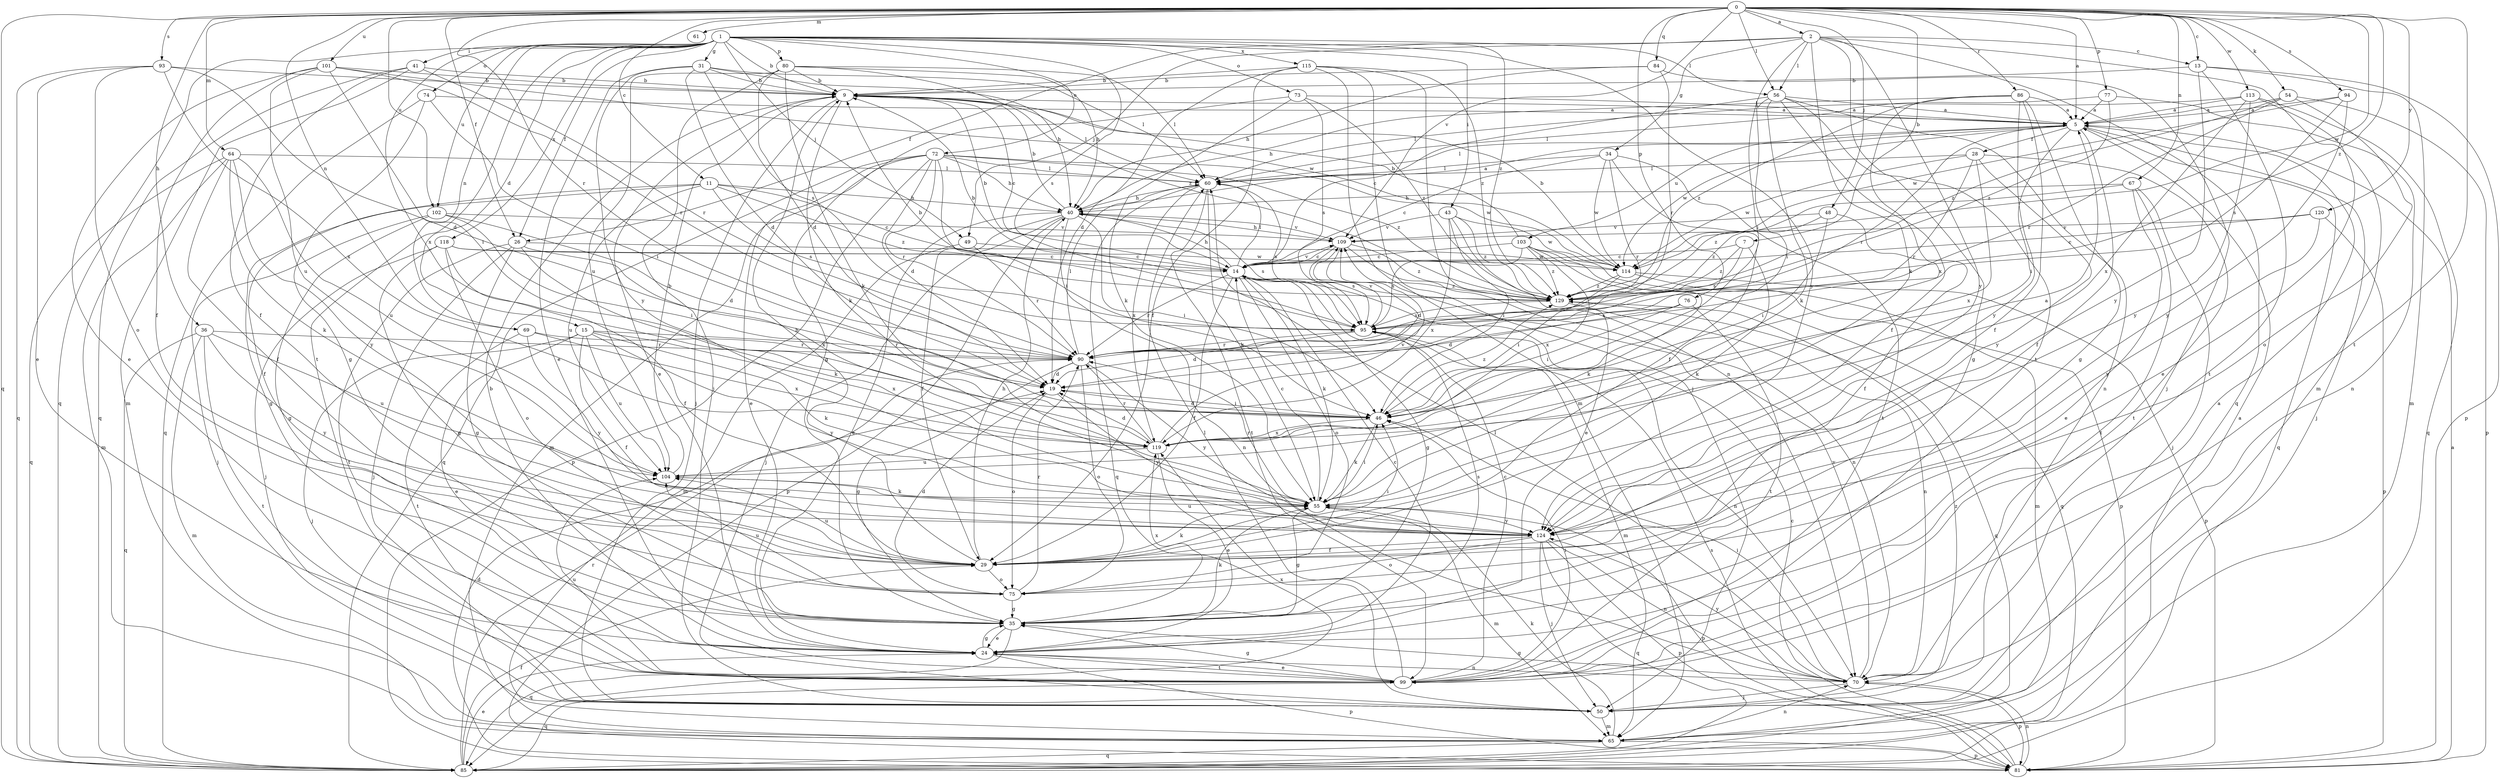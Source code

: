 strict digraph  {
0;
1;
2;
5;
7;
9;
11;
13;
14;
15;
19;
24;
26;
28;
29;
31;
34;
35;
36;
40;
41;
43;
46;
48;
49;
50;
54;
55;
56;
60;
61;
64;
65;
67;
69;
70;
72;
73;
74;
75;
76;
77;
80;
81;
84;
85;
86;
90;
93;
94;
95;
99;
101;
102;
103;
104;
109;
113;
114;
115;
118;
119;
120;
124;
129;
0 -> 2  [label=a];
0 -> 5  [label=a];
0 -> 7  [label=b];
0 -> 11  [label=c];
0 -> 13  [label=c];
0 -> 26  [label=f];
0 -> 36  [label=h];
0 -> 48  [label=j];
0 -> 54  [label=k];
0 -> 56  [label=l];
0 -> 61  [label=m];
0 -> 64  [label=m];
0 -> 67  [label=n];
0 -> 69  [label=n];
0 -> 76  [label=p];
0 -> 77  [label=p];
0 -> 84  [label=q];
0 -> 85  [label=q];
0 -> 86  [label=r];
0 -> 90  [label=r];
0 -> 93  [label=s];
0 -> 94  [label=s];
0 -> 99  [label=t];
0 -> 101  [label=u];
0 -> 102  [label=u];
0 -> 109  [label=v];
0 -> 113  [label=w];
0 -> 114  [label=w];
0 -> 120  [label=y];
0 -> 129  [label=z];
1 -> 9  [label=b];
1 -> 15  [label=d];
1 -> 26  [label=f];
1 -> 31  [label=g];
1 -> 41  [label=i];
1 -> 43  [label=i];
1 -> 49  [label=j];
1 -> 56  [label=l];
1 -> 69  [label=n];
1 -> 72  [label=o];
1 -> 73  [label=o];
1 -> 74  [label=o];
1 -> 80  [label=p];
1 -> 85  [label=q];
1 -> 95  [label=s];
1 -> 99  [label=t];
1 -> 102  [label=u];
1 -> 115  [label=x];
1 -> 118  [label=x];
1 -> 119  [label=x];
1 -> 124  [label=y];
1 -> 129  [label=z];
2 -> 13  [label=c];
2 -> 26  [label=f];
2 -> 34  [label=g];
2 -> 46  [label=i];
2 -> 49  [label=j];
2 -> 55  [label=k];
2 -> 56  [label=l];
2 -> 65  [label=m];
2 -> 85  [label=q];
2 -> 99  [label=t];
2 -> 124  [label=y];
5 -> 28  [label=f];
5 -> 29  [label=f];
5 -> 46  [label=i];
5 -> 50  [label=j];
5 -> 60  [label=l];
5 -> 85  [label=q];
5 -> 90  [label=r];
5 -> 103  [label=u];
5 -> 114  [label=w];
7 -> 14  [label=c];
7 -> 55  [label=k];
7 -> 95  [label=s];
7 -> 129  [label=z];
9 -> 5  [label=a];
9 -> 14  [label=c];
9 -> 24  [label=e];
9 -> 50  [label=j];
9 -> 55  [label=k];
9 -> 60  [label=l];
11 -> 14  [label=c];
11 -> 29  [label=f];
11 -> 35  [label=g];
11 -> 40  [label=h];
11 -> 95  [label=s];
11 -> 104  [label=u];
11 -> 129  [label=z];
13 -> 9  [label=b];
13 -> 65  [label=m];
13 -> 81  [label=p];
13 -> 99  [label=t];
13 -> 124  [label=y];
14 -> 9  [label=b];
14 -> 29  [label=f];
14 -> 35  [label=g];
14 -> 40  [label=h];
14 -> 55  [label=k];
14 -> 60  [label=l];
14 -> 75  [label=o];
14 -> 90  [label=r];
14 -> 109  [label=v];
14 -> 129  [label=z];
15 -> 24  [label=e];
15 -> 29  [label=f];
15 -> 50  [label=j];
15 -> 55  [label=k];
15 -> 90  [label=r];
15 -> 104  [label=u];
15 -> 119  [label=x];
15 -> 124  [label=y];
19 -> 46  [label=i];
19 -> 75  [label=o];
19 -> 124  [label=y];
24 -> 14  [label=c];
24 -> 35  [label=g];
24 -> 70  [label=n];
24 -> 81  [label=p];
24 -> 99  [label=t];
26 -> 35  [label=g];
26 -> 50  [label=j];
26 -> 55  [label=k];
26 -> 99  [label=t];
26 -> 114  [label=w];
26 -> 119  [label=x];
28 -> 60  [label=l];
28 -> 90  [label=r];
28 -> 99  [label=t];
28 -> 114  [label=w];
28 -> 119  [label=x];
28 -> 124  [label=y];
29 -> 9  [label=b];
29 -> 40  [label=h];
29 -> 46  [label=i];
29 -> 55  [label=k];
29 -> 75  [label=o];
29 -> 104  [label=u];
31 -> 9  [label=b];
31 -> 19  [label=d];
31 -> 24  [label=e];
31 -> 40  [label=h];
31 -> 60  [label=l];
31 -> 95  [label=s];
31 -> 124  [label=y];
34 -> 14  [label=c];
34 -> 29  [label=f];
34 -> 60  [label=l];
34 -> 90  [label=r];
34 -> 99  [label=t];
34 -> 114  [label=w];
35 -> 24  [label=e];
35 -> 55  [label=k];
35 -> 85  [label=q];
35 -> 95  [label=s];
35 -> 119  [label=x];
36 -> 65  [label=m];
36 -> 85  [label=q];
36 -> 90  [label=r];
36 -> 99  [label=t];
36 -> 104  [label=u];
36 -> 124  [label=y];
40 -> 5  [label=a];
40 -> 9  [label=b];
40 -> 24  [label=e];
40 -> 29  [label=f];
40 -> 46  [label=i];
40 -> 50  [label=j];
40 -> 70  [label=n];
40 -> 81  [label=p];
40 -> 95  [label=s];
40 -> 109  [label=v];
41 -> 9  [label=b];
41 -> 29  [label=f];
41 -> 65  [label=m];
41 -> 85  [label=q];
41 -> 90  [label=r];
43 -> 24  [label=e];
43 -> 46  [label=i];
43 -> 109  [label=v];
43 -> 114  [label=w];
43 -> 119  [label=x];
43 -> 129  [label=z];
46 -> 19  [label=d];
46 -> 55  [label=k];
46 -> 119  [label=x];
46 -> 129  [label=z];
48 -> 29  [label=f];
48 -> 46  [label=i];
48 -> 109  [label=v];
48 -> 129  [label=z];
49 -> 14  [label=c];
49 -> 65  [label=m];
49 -> 90  [label=r];
50 -> 5  [label=a];
50 -> 65  [label=m];
50 -> 119  [label=x];
50 -> 129  [label=z];
54 -> 5  [label=a];
54 -> 75  [label=o];
54 -> 81  [label=p];
54 -> 90  [label=r];
54 -> 129  [label=z];
55 -> 14  [label=c];
55 -> 35  [label=g];
55 -> 46  [label=i];
55 -> 65  [label=m];
55 -> 81  [label=p];
55 -> 90  [label=r];
55 -> 124  [label=y];
56 -> 5  [label=a];
56 -> 14  [label=c];
56 -> 29  [label=f];
56 -> 35  [label=g];
56 -> 46  [label=i];
56 -> 55  [label=k];
56 -> 70  [label=n];
60 -> 40  [label=h];
60 -> 55  [label=k];
60 -> 85  [label=q];
60 -> 95  [label=s];
60 -> 99  [label=t];
60 -> 119  [label=x];
64 -> 29  [label=f];
64 -> 55  [label=k];
64 -> 60  [label=l];
64 -> 65  [label=m];
64 -> 85  [label=q];
64 -> 104  [label=u];
64 -> 124  [label=y];
65 -> 55  [label=k];
65 -> 70  [label=n];
65 -> 81  [label=p];
65 -> 85  [label=q];
67 -> 24  [label=e];
67 -> 40  [label=h];
67 -> 50  [label=j];
67 -> 99  [label=t];
67 -> 129  [label=z];
69 -> 90  [label=r];
69 -> 99  [label=t];
69 -> 119  [label=x];
69 -> 124  [label=y];
70 -> 5  [label=a];
70 -> 35  [label=g];
70 -> 46  [label=i];
70 -> 50  [label=j];
70 -> 60  [label=l];
70 -> 81  [label=p];
70 -> 109  [label=v];
70 -> 124  [label=y];
72 -> 19  [label=d];
72 -> 24  [label=e];
72 -> 40  [label=h];
72 -> 46  [label=i];
72 -> 60  [label=l];
72 -> 65  [label=m];
72 -> 81  [label=p];
72 -> 85  [label=q];
72 -> 90  [label=r];
72 -> 114  [label=w];
72 -> 129  [label=z];
73 -> 5  [label=a];
73 -> 35  [label=g];
73 -> 55  [label=k];
73 -> 95  [label=s];
73 -> 129  [label=z];
74 -> 5  [label=a];
74 -> 35  [label=g];
74 -> 46  [label=i];
74 -> 85  [label=q];
75 -> 19  [label=d];
75 -> 35  [label=g];
75 -> 90  [label=r];
75 -> 104  [label=u];
76 -> 19  [label=d];
76 -> 46  [label=i];
76 -> 95  [label=s];
76 -> 99  [label=t];
77 -> 5  [label=a];
77 -> 60  [label=l];
77 -> 70  [label=n];
77 -> 129  [label=z];
80 -> 9  [label=b];
80 -> 19  [label=d];
80 -> 40  [label=h];
80 -> 50  [label=j];
80 -> 55  [label=k];
80 -> 60  [label=l];
80 -> 104  [label=u];
80 -> 129  [label=z];
81 -> 5  [label=a];
81 -> 14  [label=c];
81 -> 19  [label=d];
81 -> 70  [label=n];
81 -> 95  [label=s];
84 -> 9  [label=b];
84 -> 40  [label=h];
84 -> 50  [label=j];
84 -> 90  [label=r];
85 -> 24  [label=e];
85 -> 29  [label=f];
85 -> 90  [label=r];
86 -> 5  [label=a];
86 -> 29  [label=f];
86 -> 35  [label=g];
86 -> 40  [label=h];
86 -> 119  [label=x];
86 -> 124  [label=y];
86 -> 129  [label=z];
90 -> 19  [label=d];
90 -> 35  [label=g];
90 -> 60  [label=l];
90 -> 75  [label=o];
90 -> 124  [label=y];
93 -> 9  [label=b];
93 -> 19  [label=d];
93 -> 24  [label=e];
93 -> 75  [label=o];
93 -> 85  [label=q];
93 -> 119  [label=x];
94 -> 5  [label=a];
94 -> 95  [label=s];
94 -> 114  [label=w];
94 -> 124  [label=y];
95 -> 9  [label=b];
95 -> 19  [label=d];
95 -> 65  [label=m];
95 -> 70  [label=n];
95 -> 90  [label=r];
95 -> 109  [label=v];
99 -> 9  [label=b];
99 -> 14  [label=c];
99 -> 24  [label=e];
99 -> 35  [label=g];
99 -> 46  [label=i];
99 -> 60  [label=l];
99 -> 85  [label=q];
99 -> 104  [label=u];
101 -> 9  [label=b];
101 -> 24  [label=e];
101 -> 29  [label=f];
101 -> 46  [label=i];
101 -> 90  [label=r];
101 -> 104  [label=u];
101 -> 114  [label=w];
102 -> 19  [label=d];
102 -> 35  [label=g];
102 -> 46  [label=i];
102 -> 50  [label=j];
102 -> 109  [label=v];
103 -> 9  [label=b];
103 -> 14  [label=c];
103 -> 55  [label=k];
103 -> 81  [label=p];
103 -> 85  [label=q];
103 -> 95  [label=s];
103 -> 119  [label=x];
103 -> 129  [label=z];
104 -> 5  [label=a];
104 -> 9  [label=b];
104 -> 55  [label=k];
109 -> 14  [label=c];
109 -> 19  [label=d];
109 -> 40  [label=h];
109 -> 70  [label=n];
109 -> 95  [label=s];
109 -> 129  [label=z];
113 -> 5  [label=a];
113 -> 24  [label=e];
113 -> 60  [label=l];
113 -> 85  [label=q];
113 -> 119  [label=x];
113 -> 124  [label=y];
114 -> 9  [label=b];
114 -> 46  [label=i];
114 -> 65  [label=m];
114 -> 81  [label=p];
114 -> 129  [label=z];
115 -> 9  [label=b];
115 -> 19  [label=d];
115 -> 29  [label=f];
115 -> 50  [label=j];
115 -> 65  [label=m];
115 -> 70  [label=n];
115 -> 129  [label=z];
118 -> 14  [label=c];
118 -> 29  [label=f];
118 -> 35  [label=g];
118 -> 50  [label=j];
118 -> 75  [label=o];
118 -> 114  [label=w];
119 -> 19  [label=d];
119 -> 24  [label=e];
119 -> 90  [label=r];
119 -> 104  [label=u];
119 -> 109  [label=v];
120 -> 14  [label=c];
120 -> 81  [label=p];
120 -> 109  [label=v];
120 -> 124  [label=y];
124 -> 29  [label=f];
124 -> 50  [label=j];
124 -> 70  [label=n];
124 -> 75  [label=o];
124 -> 81  [label=p];
124 -> 85  [label=q];
124 -> 104  [label=u];
129 -> 9  [label=b];
129 -> 70  [label=n];
129 -> 85  [label=q];
129 -> 95  [label=s];
}
